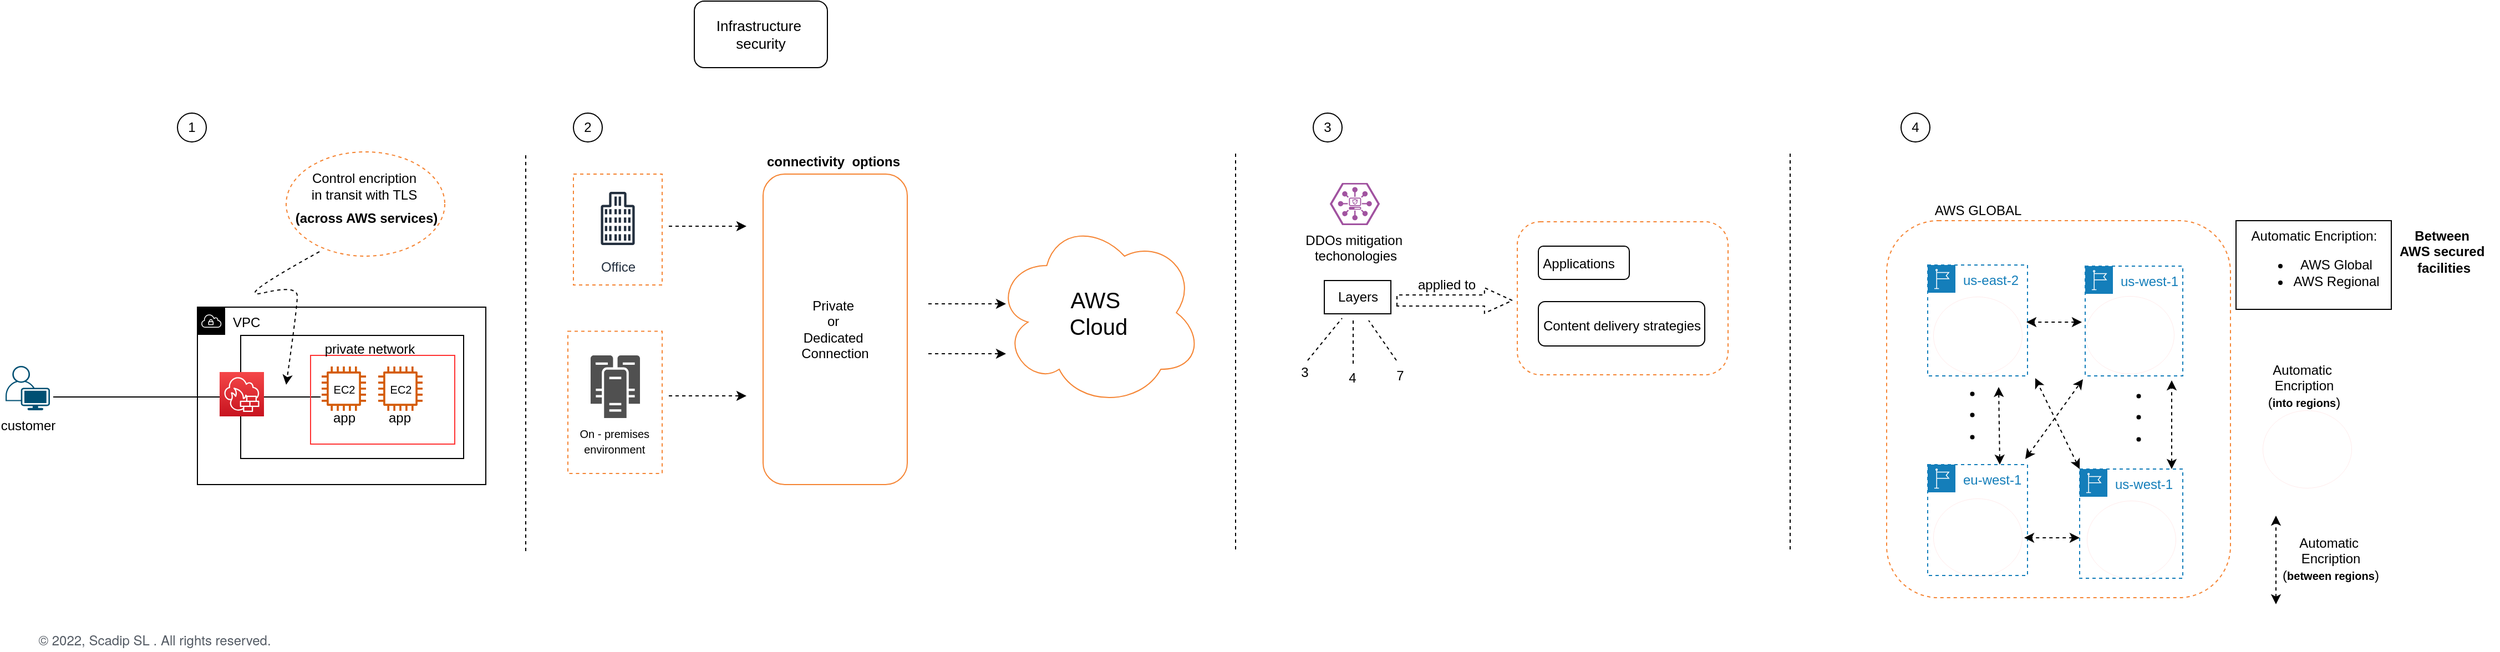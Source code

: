 <mxfile version="20.2.0" type="github">
  <diagram id="qvYg9TJNYh_p_2qdCzhL" name="Page-1">
    <mxGraphModel dx="10476" dy="2260" grid="1" gridSize="10" guides="1" tooltips="1" connect="1" arrows="1" fold="1" page="1" pageScale="1" pageWidth="2336" pageHeight="1654" math="0" shadow="0">
      <root>
        <mxCell id="0" />
        <mxCell id="1" parent="0" />
        <mxCell id="hk6j71dAJvdS6BKl5xrb-116" value="" style="ellipse;whiteSpace=wrap;html=1;dashed=1;fontSize=12;fontColor=#000000;strokeColor=#FF3333;strokeWidth=0;fillColor=none;gradientColor=none;" parent="1" vertex="1">
          <mxGeometry x="-7414" y="-1300" width="80" height="70" as="geometry" />
        </mxCell>
        <mxCell id="hk6j71dAJvdS6BKl5xrb-83" value="" style="rounded=1;whiteSpace=wrap;html=1;dashed=1;fontSize=12;fontColor=#000000;strokeColor=#F58534;fillColor=none;gradientColor=none;" parent="1" vertex="1">
          <mxGeometry x="-7593" y="-1368" width="310" height="340" as="geometry" />
        </mxCell>
        <mxCell id="hk6j71dAJvdS6BKl5xrb-41" value="" style="ellipse;whiteSpace=wrap;html=1;fontSize=12;fontColor=#000000;strokeColor=#F58534;fillColor=none;gradientColor=none;dashed=1;" parent="1" vertex="1">
          <mxGeometry x="-9036" y="-1430" width="143" height="94" as="geometry" />
        </mxCell>
        <mxCell id="hk6j71dAJvdS6BKl5xrb-33" value="" style="endArrow=none;html=1;rounded=0;fontSize=12;fontColor=#000000;entryX=0.171;entryY=-0.129;entryDx=0;entryDy=0;entryPerimeter=0;" parent="1" edge="1">
          <mxGeometry width="50" height="50" relative="1" as="geometry">
            <mxPoint x="-9246" y="-1209" as="sourcePoint" />
            <mxPoint x="-9005" y="-1209" as="targetPoint" />
          </mxGeometry>
        </mxCell>
        <mxCell id="hk6j71dAJvdS6BKl5xrb-3" value="Infrastructure&amp;nbsp;&lt;br style=&quot;font-size: 13px;&quot;&gt;security" style="rounded=1;whiteSpace=wrap;html=1;fontColor=#000000;strokeColor=#000000;fillColor=none;gradientColor=default;fontSize=13;" parent="1" vertex="1">
          <mxGeometry x="-8668" y="-1566" width="120" height="60" as="geometry" />
        </mxCell>
        <mxCell id="hk6j71dAJvdS6BKl5xrb-4" value="&lt;font color=&quot;#000000&quot;&gt;VPC&lt;/font&gt;" style="points=[[0,0],[0.25,0],[0.5,0],[0.75,0],[1,0],[1,0.25],[1,0.5],[1,0.75],[1,1],[0.75,1],[0.5,1],[0.25,1],[0,1],[0,0.75],[0,0.5],[0,0.25]];outlineConnect=0;gradientColor=none;html=1;whiteSpace=wrap;fontSize=12;fontStyle=0;container=1;pointerEvents=0;collapsible=0;recursiveResize=0;shape=mxgraph.aws4.group;grIcon=mxgraph.aws4.group_vpc;strokeColor=#000000;fillColor=none;verticalAlign=top;align=left;spacingLeft=30;fontColor=#AAB7B8;dashed=0;" parent="1" vertex="1">
          <mxGeometry x="-9116" y="-1290" width="260" height="160" as="geometry" />
        </mxCell>
        <mxCell id="hk6j71dAJvdS6BKl5xrb-15" value="" style="rounded=0;whiteSpace=wrap;html=1;fontSize=10;fontColor=#000000;strokeColor=#FF3333;fillColor=none;gradientColor=none;" parent="hk6j71dAJvdS6BKl5xrb-4" vertex="1">
          <mxGeometry x="102" y="43.5" width="130" height="80" as="geometry" />
        </mxCell>
        <mxCell id="hk6j71dAJvdS6BKl5xrb-6" value="" style="rounded=0;whiteSpace=wrap;html=1;fontSize=13;fontColor=#000000;strokeColor=#000000;fillColor=none;gradientColor=default;" parent="hk6j71dAJvdS6BKl5xrb-4" vertex="1">
          <mxGeometry x="39" y="25.5" width="201" height="111" as="geometry" />
        </mxCell>
        <mxCell id="hk6j71dAJvdS6BKl5xrb-5" value="" style="sketch=0;points=[[0,0,0],[0.25,0,0],[0.5,0,0],[0.75,0,0],[1,0,0],[0,1,0],[0.25,1,0],[0.5,1,0],[0.75,1,0],[1,1,0],[0,0.25,0],[0,0.5,0],[0,0.75,0],[1,0.25,0],[1,0.5,0],[1,0.75,0]];outlineConnect=0;fontColor=#232F3E;gradientColor=#F54749;gradientDirection=north;fillColor=#C7131F;strokeColor=#ffffff;dashed=0;verticalLabelPosition=bottom;verticalAlign=top;align=center;html=1;fontSize=12;fontStyle=0;aspect=fixed;shape=mxgraph.aws4.resourceIcon;resIcon=mxgraph.aws4.network_firewall;" parent="hk6j71dAJvdS6BKl5xrb-4" vertex="1">
          <mxGeometry x="20" y="58.5" width="40" height="40" as="geometry" />
        </mxCell>
        <mxCell id="hk6j71dAJvdS6BKl5xrb-14" value="" style="group" parent="hk6j71dAJvdS6BKl5xrb-4" vertex="1" connectable="0">
          <mxGeometry x="163" y="53.5" width="40" height="40" as="geometry" />
        </mxCell>
        <mxCell id="hk6j71dAJvdS6BKl5xrb-8" value="" style="sketch=0;outlineConnect=0;fontColor=#232F3E;gradientColor=none;fillColor=#D45B07;strokeColor=none;dashed=0;verticalLabelPosition=bottom;verticalAlign=top;align=center;html=1;fontSize=12;fontStyle=0;aspect=fixed;pointerEvents=1;shape=mxgraph.aws4.ec2_m1_mac_instance;" parent="hk6j71dAJvdS6BKl5xrb-14" vertex="1">
          <mxGeometry width="40" height="40" as="geometry" />
        </mxCell>
        <mxCell id="hk6j71dAJvdS6BKl5xrb-13" value="" style="rounded=0;whiteSpace=wrap;html=1;fontSize=12;fontColor=#000000;strokeColor=none;fillColor=#FFFFFF;gradientColor=none;" parent="hk6j71dAJvdS6BKl5xrb-14" vertex="1">
          <mxGeometry x="9" y="9" width="22" height="22" as="geometry" />
        </mxCell>
        <mxCell id="hk6j71dAJvdS6BKl5xrb-9" value="&lt;font style=&quot;font-size: 10px;&quot;&gt;EC2&lt;/font&gt;" style="text;html=1;align=center;verticalAlign=middle;resizable=0;points=[];autosize=1;strokeColor=none;fillColor=none;fontSize=12;fontColor=#000000;" parent="hk6j71dAJvdS6BKl5xrb-14" vertex="1">
          <mxGeometry y="5" width="40" height="30" as="geometry" />
        </mxCell>
        <mxCell id="hk6j71dAJvdS6BKl5xrb-18" value="" style="group" parent="hk6j71dAJvdS6BKl5xrb-4" vertex="1" connectable="0">
          <mxGeometry x="112" y="53.5" width="40" height="40" as="geometry" />
        </mxCell>
        <mxCell id="hk6j71dAJvdS6BKl5xrb-19" value="" style="sketch=0;outlineConnect=0;fontColor=#232F3E;gradientColor=none;fillColor=#D45B07;strokeColor=none;dashed=0;verticalLabelPosition=bottom;verticalAlign=top;align=center;html=1;fontSize=12;fontStyle=0;aspect=fixed;pointerEvents=1;shape=mxgraph.aws4.ec2_m1_mac_instance;" parent="hk6j71dAJvdS6BKl5xrb-18" vertex="1">
          <mxGeometry width="40" height="40" as="geometry" />
        </mxCell>
        <mxCell id="hk6j71dAJvdS6BKl5xrb-20" value="" style="rounded=0;whiteSpace=wrap;html=1;fontSize=12;fontColor=#000000;strokeColor=none;fillColor=#FFFFFF;gradientColor=none;" parent="hk6j71dAJvdS6BKl5xrb-18" vertex="1">
          <mxGeometry x="9" y="9" width="22" height="22" as="geometry" />
        </mxCell>
        <mxCell id="hk6j71dAJvdS6BKl5xrb-21" value="&lt;font style=&quot;font-size: 10px;&quot;&gt;EC2&lt;/font&gt;" style="text;html=1;align=center;verticalAlign=middle;resizable=0;points=[];autosize=1;strokeColor=none;fillColor=none;fontSize=12;fontColor=#000000;" parent="hk6j71dAJvdS6BKl5xrb-18" vertex="1">
          <mxGeometry y="5" width="40" height="30" as="geometry" />
        </mxCell>
        <mxCell id="hk6j71dAJvdS6BKl5xrb-22" value="app" style="text;html=1;align=center;verticalAlign=middle;resizable=0;points=[];autosize=1;strokeColor=none;fillColor=none;fontSize=12;fontColor=#000000;" parent="hk6j71dAJvdS6BKl5xrb-4" vertex="1">
          <mxGeometry x="162" y="84.5" width="40" height="30" as="geometry" />
        </mxCell>
        <mxCell id="hk6j71dAJvdS6BKl5xrb-23" value="app" style="text;html=1;align=center;verticalAlign=middle;resizable=0;points=[];autosize=1;strokeColor=none;fillColor=none;fontSize=12;fontColor=#000000;" parent="hk6j71dAJvdS6BKl5xrb-4" vertex="1">
          <mxGeometry x="112" y="84.5" width="40" height="30" as="geometry" />
        </mxCell>
        <mxCell id="hk6j71dAJvdS6BKl5xrb-16" value="&lt;font style=&quot;font-size: 12px;&quot;&gt;private network&lt;/font&gt;" style="text;html=1;align=center;verticalAlign=middle;resizable=0;points=[];autosize=1;strokeColor=none;fillColor=none;fontSize=10;fontColor=#000000;" parent="hk6j71dAJvdS6BKl5xrb-4" vertex="1">
          <mxGeometry x="105" y="22.5" width="100" height="30" as="geometry" />
        </mxCell>
        <mxCell id="hk6j71dAJvdS6BKl5xrb-24" value="customer" style="points=[[0.35,0,0],[0.98,0.51,0],[1,0.71,0],[0.67,1,0],[0,0.795,0],[0,0.65,0]];verticalLabelPosition=bottom;sketch=0;html=1;verticalAlign=top;aspect=fixed;align=center;pointerEvents=1;shape=mxgraph.cisco19.user;fillColor=#005073;strokeColor=none;fontSize=12;fontColor=#000000;" parent="1" vertex="1">
          <mxGeometry x="-9289" y="-1237" width="40" height="40" as="geometry" />
        </mxCell>
        <mxCell id="hk6j71dAJvdS6BKl5xrb-31" value="&lt;b&gt;(across AWS services)&lt;/b&gt;" style="text;html=1;align=center;verticalAlign=middle;resizable=0;points=[];autosize=1;strokeColor=none;fillColor=none;fontSize=12;fontColor=#000000;" parent="1" vertex="1">
          <mxGeometry x="-9039" y="-1385" width="150" height="30" as="geometry" />
        </mxCell>
        <mxCell id="hk6j71dAJvdS6BKl5xrb-32" value="Control encription &lt;br&gt;in transit with TLS" style="text;html=1;align=center;verticalAlign=middle;resizable=0;points=[];autosize=1;strokeColor=none;fillColor=none;fontSize=12;fontColor=#000000;" parent="1" vertex="1">
          <mxGeometry x="-9026" y="-1419" width="120" height="40" as="geometry" />
        </mxCell>
        <mxCell id="hk6j71dAJvdS6BKl5xrb-42" value="" style="curved=1;endArrow=classic;html=1;rounded=0;fontSize=12;fontColor=#000000;dashed=1;" parent="1" edge="1">
          <mxGeometry width="50" height="50" relative="1" as="geometry">
            <mxPoint x="-9006" y="-1340" as="sourcePoint" />
            <mxPoint x="-9036" y="-1220" as="targetPoint" />
            <Array as="points">
              <mxPoint x="-9086" y="-1296" />
              <mxPoint x="-9026" y="-1310" />
              <mxPoint x="-9026" y="-1290" />
            </Array>
          </mxGeometry>
        </mxCell>
        <mxCell id="hk6j71dAJvdS6BKl5xrb-43" value="Office" style="sketch=0;outlineConnect=0;fontColor=#232F3E;gradientColor=none;strokeColor=#232F3E;fillColor=none;dashed=0;verticalLabelPosition=bottom;verticalAlign=top;align=center;html=1;fontSize=12;fontStyle=0;aspect=fixed;shape=mxgraph.aws4.resourceIcon;resIcon=mxgraph.aws4.office_building;" parent="1" vertex="1">
          <mxGeometry x="-8767" y="-1400" width="60" height="60" as="geometry" />
        </mxCell>
        <mxCell id="hk6j71dAJvdS6BKl5xrb-44" value="&lt;font style=&quot;font-size: 10px;&quot;&gt;On - premises&amp;nbsp;&lt;br&gt;environment&amp;nbsp;&lt;/font&gt;" style="sketch=0;pointerEvents=1;shadow=0;dashed=0;html=1;strokeColor=none;fillColor=#505050;labelPosition=center;verticalLabelPosition=bottom;verticalAlign=top;outlineConnect=0;align=center;shape=mxgraph.office.servers.cluster_server;fontSize=12;fontColor=#000000;" parent="1" vertex="1">
          <mxGeometry x="-8761.5" y="-1246.5" width="44.5" height="56.5" as="geometry" />
        </mxCell>
        <mxCell id="hk6j71dAJvdS6BKl5xrb-45" value="" style="rounded=0;whiteSpace=wrap;html=1;dashed=1;fontSize=10;fontColor=#000000;strokeColor=#F58534;fillColor=none;gradientColor=none;" parent="1" vertex="1">
          <mxGeometry x="-8777" y="-1410" width="80" height="100" as="geometry" />
        </mxCell>
        <mxCell id="hk6j71dAJvdS6BKl5xrb-46" value="" style="rounded=0;whiteSpace=wrap;html=1;dashed=1;fontSize=10;fontColor=#000000;strokeColor=#F58534;fillColor=none;gradientColor=none;" parent="1" vertex="1">
          <mxGeometry x="-8782" y="-1268.25" width="85" height="128.25" as="geometry" />
        </mxCell>
        <mxCell id="hk6j71dAJvdS6BKl5xrb-47" value="" style="endArrow=classic;html=1;rounded=0;dashed=1;fontSize=10;fontColor=#000000;" parent="1" edge="1">
          <mxGeometry width="50" height="50" relative="1" as="geometry">
            <mxPoint x="-8691" y="-1363" as="sourcePoint" />
            <mxPoint x="-8621" y="-1363" as="targetPoint" />
          </mxGeometry>
        </mxCell>
        <mxCell id="hk6j71dAJvdS6BKl5xrb-48" value="" style="endArrow=classic;html=1;rounded=0;dashed=1;fontSize=10;fontColor=#000000;" parent="1" edge="1">
          <mxGeometry width="50" height="50" relative="1" as="geometry">
            <mxPoint x="-8691" y="-1210" as="sourcePoint" />
            <mxPoint x="-8621" y="-1210" as="targetPoint" />
          </mxGeometry>
        </mxCell>
        <mxCell id="hk6j71dAJvdS6BKl5xrb-49" value="&lt;font style=&quot;font-size: 12px;&quot;&gt;Private&amp;nbsp;&lt;br&gt;or&amp;nbsp;&lt;br&gt;Dedicated&amp;nbsp;&lt;br&gt;Connection&lt;/font&gt;" style="rounded=1;whiteSpace=wrap;html=1;fontSize=10;fontColor=#000000;strokeColor=#F58534;fillColor=none;gradientColor=none;align=center;" parent="1" vertex="1">
          <mxGeometry x="-8606" y="-1410" width="130" height="280" as="geometry" />
        </mxCell>
        <mxCell id="hk6j71dAJvdS6BKl5xrb-50" value="" style="endArrow=classic;html=1;rounded=0;dashed=1;fontSize=10;fontColor=#000000;" parent="1" edge="1">
          <mxGeometry width="50" height="50" relative="1" as="geometry">
            <mxPoint x="-8457" y="-1293" as="sourcePoint" />
            <mxPoint x="-8387" y="-1293" as="targetPoint" />
          </mxGeometry>
        </mxCell>
        <mxCell id="hk6j71dAJvdS6BKl5xrb-51" value="" style="endArrow=classic;html=1;rounded=0;dashed=1;fontSize=10;fontColor=#000000;" parent="1" edge="1">
          <mxGeometry width="50" height="50" relative="1" as="geometry">
            <mxPoint x="-8457" y="-1248" as="sourcePoint" />
            <mxPoint x="-8387" y="-1248" as="targetPoint" />
          </mxGeometry>
        </mxCell>
        <mxCell id="hk6j71dAJvdS6BKl5xrb-52" value="&lt;font style=&quot;font-size: 20px;&quot;&gt;AWS&amp;nbsp;&lt;br&gt;Cloud&lt;/font&gt;" style="ellipse;shape=cloud;whiteSpace=wrap;html=1;fontSize=12;fontColor=#000000;strokeColor=#F58534;fillColor=none;gradientColor=none;" parent="1" vertex="1">
          <mxGeometry x="-8397" y="-1370" width="187" height="170" as="geometry" />
        </mxCell>
        <mxCell id="hk6j71dAJvdS6BKl5xrb-56" value="DDOs mitigation&amp;nbsp;&lt;br&gt;techonologies" style="verticalLabelPosition=bottom;sketch=0;html=1;fillColor=#A153A0;strokeColor=#ffffff;verticalAlign=top;align=center;points=[[0,0.5,0],[0.125,0.25,0],[0.25,0,0],[0.5,0,0],[0.75,0,0],[0.875,0.25,0],[1,0.5,0],[0.875,0.75,0],[0.75,1,0],[0.5,1,0],[0.125,0.75,0]];pointerEvents=1;shape=mxgraph.cisco_safe.compositeIcon;bgIcon=mxgraph.cisco_safe.design.blank_device;resIcon=mxgraph.cisco_safe.design.ddos_protection_2;fontSize=12;fontColor=#000000;" parent="1" vertex="1">
          <mxGeometry x="-8095" y="-1402" width="45" height="38" as="geometry" />
        </mxCell>
        <mxCell id="hk6j71dAJvdS6BKl5xrb-65" value="Layers" style="text;html=1;align=center;verticalAlign=middle;resizable=0;points=[];autosize=1;strokeColor=default;fillColor=none;fontSize=12;fontColor=#000000;" parent="1" vertex="1">
          <mxGeometry x="-8100" y="-1314" width="60" height="30" as="geometry" />
        </mxCell>
        <mxCell id="hk6j71dAJvdS6BKl5xrb-66" value="" style="endArrow=none;html=1;rounded=0;dashed=1;fontSize=12;fontColor=#000000;" parent="1" edge="1">
          <mxGeometry width="50" height="50" relative="1" as="geometry">
            <mxPoint x="-8115" y="-1242" as="sourcePoint" />
            <mxPoint x="-8084" y="-1280" as="targetPoint" />
          </mxGeometry>
        </mxCell>
        <mxCell id="hk6j71dAJvdS6BKl5xrb-70" value="" style="endArrow=none;html=1;rounded=0;dashed=1;fontSize=12;fontColor=#000000;" parent="1" edge="1">
          <mxGeometry width="50" height="50" relative="1" as="geometry">
            <mxPoint x="-8074" y="-1239" as="sourcePoint" />
            <mxPoint x="-8074" y="-1279" as="targetPoint" />
          </mxGeometry>
        </mxCell>
        <mxCell id="hk6j71dAJvdS6BKl5xrb-71" value="" style="endArrow=none;html=1;rounded=0;dashed=1;fontSize=12;fontColor=#000000;" parent="1" edge="1">
          <mxGeometry width="50" height="50" relative="1" as="geometry">
            <mxPoint x="-8035" y="-1242" as="sourcePoint" />
            <mxPoint x="-8060" y="-1278" as="targetPoint" />
          </mxGeometry>
        </mxCell>
        <mxCell id="hk6j71dAJvdS6BKl5xrb-72" value="3" style="text;html=1;align=center;verticalAlign=middle;resizable=0;points=[];autosize=1;strokeColor=none;fillColor=none;fontSize=12;fontColor=#000000;" parent="1" vertex="1">
          <mxGeometry x="-8133" y="-1246" width="30" height="30" as="geometry" />
        </mxCell>
        <mxCell id="hk6j71dAJvdS6BKl5xrb-73" value="4" style="text;html=1;align=center;verticalAlign=middle;resizable=0;points=[];autosize=1;strokeColor=none;fillColor=none;fontSize=12;fontColor=#000000;" parent="1" vertex="1">
          <mxGeometry x="-8090" y="-1241" width="30" height="30" as="geometry" />
        </mxCell>
        <mxCell id="hk6j71dAJvdS6BKl5xrb-74" value="7" style="text;html=1;align=center;verticalAlign=middle;resizable=0;points=[];autosize=1;strokeColor=none;fillColor=none;fontSize=12;fontColor=#000000;" parent="1" vertex="1">
          <mxGeometry x="-8047" y="-1243" width="30" height="30" as="geometry" />
        </mxCell>
        <mxCell id="hk6j71dAJvdS6BKl5xrb-75" value="" style="shape=flexArrow;endArrow=classic;html=1;rounded=0;dashed=1;fontSize=12;fontColor=#000000;endWidth=12;endSize=8.03;" parent="1" edge="1">
          <mxGeometry width="50" height="50" relative="1" as="geometry">
            <mxPoint x="-8035" y="-1296" as="sourcePoint" />
            <mxPoint x="-7930" y="-1296" as="targetPoint" />
          </mxGeometry>
        </mxCell>
        <mxCell id="hk6j71dAJvdS6BKl5xrb-76" value="applied to" style="text;html=1;align=center;verticalAlign=middle;resizable=0;points=[];autosize=1;strokeColor=none;fillColor=none;fontSize=12;fontColor=#000000;" parent="1" vertex="1">
          <mxGeometry x="-8030" y="-1325" width="80" height="30" as="geometry" />
        </mxCell>
        <mxCell id="hk6j71dAJvdS6BKl5xrb-77" value="Applications" style="text;html=1;align=center;verticalAlign=middle;resizable=0;points=[];autosize=1;strokeColor=none;fillColor=none;fontSize=12;fontColor=#000000;" parent="1" vertex="1">
          <mxGeometry x="-7916" y="-1344" width="90" height="30" as="geometry" />
        </mxCell>
        <mxCell id="hk6j71dAJvdS6BKl5xrb-78" value="Content delivery strategies" style="text;html=1;align=center;verticalAlign=middle;resizable=0;points=[];autosize=1;strokeColor=none;fillColor=none;fontSize=12;fontColor=#000000;" parent="1" vertex="1">
          <mxGeometry x="-7917" y="-1288" width="170" height="30" as="geometry" />
        </mxCell>
        <mxCell id="hk6j71dAJvdS6BKl5xrb-79" value="" style="rounded=1;whiteSpace=wrap;html=1;fontSize=12;fontColor=#000000;strokeColor=default;fillColor=none;gradientColor=none;" parent="1" vertex="1">
          <mxGeometry x="-7907" y="-1295" width="150" height="40" as="geometry" />
        </mxCell>
        <mxCell id="hk6j71dAJvdS6BKl5xrb-80" value="" style="rounded=1;whiteSpace=wrap;html=1;fontSize=12;fontColor=#000000;strokeColor=default;fillColor=none;gradientColor=none;" parent="1" vertex="1">
          <mxGeometry x="-7907" y="-1345" width="82" height="30" as="geometry" />
        </mxCell>
        <mxCell id="hk6j71dAJvdS6BKl5xrb-81" value="" style="rounded=1;whiteSpace=wrap;html=1;fontSize=12;fontColor=#000000;strokeColor=#F58534;fillColor=none;gradientColor=none;dashed=1;" parent="1" vertex="1">
          <mxGeometry x="-7926" y="-1367" width="190" height="138" as="geometry" />
        </mxCell>
        <mxCell id="hk6j71dAJvdS6BKl5xrb-84" value="&lt;b&gt;connectivity&amp;nbsp; options&lt;/b&gt;" style="text;html=1;align=center;verticalAlign=middle;resizable=0;points=[];autosize=1;strokeColor=none;fillColor=none;fontSize=12;fontColor=#000000;" parent="1" vertex="1">
          <mxGeometry x="-8613" y="-1436" width="140" height="30" as="geometry" />
        </mxCell>
        <mxCell id="hk6j71dAJvdS6BKl5xrb-85" value="AWS GLOBAL" style="text;html=1;align=center;verticalAlign=middle;resizable=0;points=[];autosize=1;strokeColor=none;fillColor=none;fontSize=12;fontColor=#000000;" parent="1" vertex="1">
          <mxGeometry x="-7561" y="-1392" width="100" height="30" as="geometry" />
        </mxCell>
        <mxCell id="hk6j71dAJvdS6BKl5xrb-86" value="us-east-2" style="points=[[0,0],[0.25,0],[0.5,0],[0.75,0],[1,0],[1,0.25],[1,0.5],[1,0.75],[1,1],[0.75,1],[0.5,1],[0.25,1],[0,1],[0,0.75],[0,0.5],[0,0.25]];outlineConnect=0;gradientColor=none;html=1;whiteSpace=wrap;fontSize=12;fontStyle=0;container=1;pointerEvents=0;collapsible=0;recursiveResize=0;shape=mxgraph.aws4.group;grIcon=mxgraph.aws4.group_region;strokeColor=#147EBA;fillColor=none;verticalAlign=top;align=left;spacingLeft=30;fontColor=#147EBA;dashed=1;" parent="1" vertex="1">
          <mxGeometry x="-7556" y="-1328" width="90" height="100" as="geometry" />
        </mxCell>
        <mxCell id="hk6j71dAJvdS6BKl5xrb-117" value="" style="ellipse;whiteSpace=wrap;html=1;dashed=1;fontSize=12;fontColor=#000000;strokeColor=#FF3333;strokeWidth=0;fillColor=none;gradientColor=none;" parent="hk6j71dAJvdS6BKl5xrb-86" vertex="1">
          <mxGeometry x="5" y="28.5" width="80" height="70" as="geometry" />
        </mxCell>
        <mxCell id="hk6j71dAJvdS6BKl5xrb-87" value="us-west-1" style="points=[[0,0],[0.25,0],[0.5,0],[0.75,0],[1,0],[1,0.25],[1,0.5],[1,0.75],[1,1],[0.75,1],[0.5,1],[0.25,1],[0,1],[0,0.75],[0,0.5],[0,0.25]];outlineConnect=0;gradientColor=none;html=1;whiteSpace=wrap;fontSize=12;fontStyle=0;container=1;pointerEvents=0;collapsible=0;recursiveResize=0;shape=mxgraph.aws4.group;grIcon=mxgraph.aws4.group_region;strokeColor=#147EBA;fillColor=none;verticalAlign=top;align=left;spacingLeft=30;fontColor=#147EBA;dashed=1;" parent="1" vertex="1">
          <mxGeometry x="-7414" y="-1327" width="88" height="99" as="geometry" />
        </mxCell>
        <mxCell id="hk6j71dAJvdS6BKl5xrb-88" value="eu-west-1" style="points=[[0,0],[0.25,0],[0.5,0],[0.75,0],[1,0],[1,0.25],[1,0.5],[1,0.75],[1,1],[0.75,1],[0.5,1],[0.25,1],[0,1],[0,0.75],[0,0.5],[0,0.25]];outlineConnect=0;gradientColor=none;html=1;whiteSpace=wrap;fontSize=12;fontStyle=0;container=1;pointerEvents=0;collapsible=0;recursiveResize=0;shape=mxgraph.aws4.group;grIcon=mxgraph.aws4.group_region;strokeColor=#147EBA;fillColor=none;verticalAlign=top;align=left;spacingLeft=30;fontColor=#147EBA;dashed=1;" parent="1" vertex="1">
          <mxGeometry x="-7556" y="-1148" width="90" height="100" as="geometry" />
        </mxCell>
        <mxCell id="hk6j71dAJvdS6BKl5xrb-89" value="us-west-1" style="points=[[0,0],[0.25,0],[0.5,0],[0.75,0],[1,0],[1,0.25],[1,0.5],[1,0.75],[1,1],[0.75,1],[0.5,1],[0.25,1],[0,1],[0,0.75],[0,0.5],[0,0.25]];outlineConnect=0;gradientColor=none;html=1;whiteSpace=wrap;fontSize=12;fontStyle=0;container=1;pointerEvents=0;collapsible=0;recursiveResize=0;shape=mxgraph.aws4.group;grIcon=mxgraph.aws4.group_region;strokeColor=#147EBA;fillColor=none;verticalAlign=top;align=left;spacingLeft=30;fontColor=#147EBA;dashed=1;" parent="1" vertex="1">
          <mxGeometry x="-7419" y="-1144" width="93" height="98.5" as="geometry" />
        </mxCell>
        <mxCell id="hk6j71dAJvdS6BKl5xrb-105" value="" style="shape=image;html=1;verticalAlign=top;verticalLabelPosition=bottom;labelBackgroundColor=#ffffff;imageAspect=0;aspect=fixed;image=https://cdn4.iconfinder.com/data/icons/essential-app-1/16/share-link-connection-network-128.png;dashed=1;fontSize=12;fontColor=#000000;strokeColor=#000000;strokeWidth=0;fillColor=none;gradientColor=none;" parent="hk6j71dAJvdS6BKl5xrb-89" vertex="1">
          <mxGeometry x="22" y="37" width="19" height="19" as="geometry" />
        </mxCell>
        <mxCell id="hk6j71dAJvdS6BKl5xrb-106" value="" style="shape=image;html=1;verticalAlign=top;verticalLabelPosition=bottom;labelBackgroundColor=#ffffff;imageAspect=0;aspect=fixed;image=https://cdn4.iconfinder.com/data/icons/essential-app-1/16/share-link-connection-network-128.png;dashed=1;fontSize=12;fontColor=#000000;strokeColor=#000000;strokeWidth=0;fillColor=none;gradientColor=none;" parent="hk6j71dAJvdS6BKl5xrb-89" vertex="1">
          <mxGeometry x="57" y="54" width="19" height="19" as="geometry" />
        </mxCell>
        <mxCell id="hk6j71dAJvdS6BKl5xrb-107" value="" style="shape=image;html=1;verticalAlign=top;verticalLabelPosition=bottom;labelBackgroundColor=#ffffff;imageAspect=0;aspect=fixed;image=https://cdn4.iconfinder.com/data/icons/essential-app-1/16/share-link-connection-network-128.png;dashed=1;fontSize=12;fontColor=#000000;strokeColor=#000000;strokeWidth=0;fillColor=none;gradientColor=none;" parent="hk6j71dAJvdS6BKl5xrb-89" vertex="1">
          <mxGeometry x="24" y="69" width="19" height="19" as="geometry" />
        </mxCell>
        <mxCell id="hk6j71dAJvdS6BKl5xrb-115" value="" style="ellipse;whiteSpace=wrap;html=1;dashed=1;fontSize=12;fontColor=#000000;strokeColor=#FF3333;strokeWidth=0;fillColor=none;gradientColor=none;" parent="hk6j71dAJvdS6BKl5xrb-89" vertex="1">
          <mxGeometry x="6.5" y="28.5" width="80" height="70" as="geometry" />
        </mxCell>
        <mxCell id="hk6j71dAJvdS6BKl5xrb-90" value="" style="shape=waypoint;sketch=0;fillStyle=solid;size=6;pointerEvents=1;points=[];fillColor=none;resizable=0;rotatable=0;perimeter=centerPerimeter;snapToPoint=1;dashed=1;fontSize=12;fontColor=#000000;strokeColor=#000000;strokeWidth=0;" parent="1" vertex="1">
          <mxGeometry x="-7536" y="-1232" width="40" height="40" as="geometry" />
        </mxCell>
        <mxCell id="hk6j71dAJvdS6BKl5xrb-91" value="" style="shape=waypoint;sketch=0;fillStyle=solid;size=6;pointerEvents=1;points=[];fillColor=none;resizable=0;rotatable=0;perimeter=centerPerimeter;snapToPoint=1;dashed=1;fontSize=12;fontColor=#000000;strokeColor=#000000;strokeWidth=0;" parent="1" vertex="1">
          <mxGeometry x="-7536" y="-1193" width="40" height="40" as="geometry" />
        </mxCell>
        <mxCell id="hk6j71dAJvdS6BKl5xrb-92" value="" style="shape=waypoint;sketch=0;fillStyle=solid;size=6;pointerEvents=1;points=[];fillColor=none;resizable=0;rotatable=0;perimeter=centerPerimeter;snapToPoint=1;dashed=1;fontSize=12;fontColor=#000000;strokeColor=#000000;strokeWidth=0;" parent="1" vertex="1">
          <mxGeometry x="-7536" y="-1213" width="40" height="40" as="geometry" />
        </mxCell>
        <mxCell id="hk6j71dAJvdS6BKl5xrb-93" value="" style="shape=waypoint;sketch=0;fillStyle=solid;size=6;pointerEvents=1;points=[];fillColor=none;resizable=0;rotatable=0;perimeter=centerPerimeter;snapToPoint=1;dashed=1;fontSize=12;fontColor=#000000;strokeColor=#000000;strokeWidth=0;" parent="1" vertex="1">
          <mxGeometry x="-7386" y="-1230" width="40" height="40" as="geometry" />
        </mxCell>
        <mxCell id="hk6j71dAJvdS6BKl5xrb-94" value="" style="shape=waypoint;sketch=0;fillStyle=solid;size=6;pointerEvents=1;points=[];fillColor=none;resizable=0;rotatable=0;perimeter=centerPerimeter;snapToPoint=1;dashed=1;fontSize=12;fontColor=#000000;strokeColor=#000000;strokeWidth=0;" parent="1" vertex="1">
          <mxGeometry x="-7386" y="-1191" width="40" height="40" as="geometry" />
        </mxCell>
        <mxCell id="hk6j71dAJvdS6BKl5xrb-95" value="" style="shape=waypoint;sketch=0;fillStyle=solid;size=6;pointerEvents=1;points=[];fillColor=none;resizable=0;rotatable=0;perimeter=centerPerimeter;snapToPoint=1;dashed=1;fontSize=12;fontColor=#000000;strokeColor=#000000;strokeWidth=0;" parent="1" vertex="1">
          <mxGeometry x="-7386" y="-1211" width="40" height="40" as="geometry" />
        </mxCell>
        <mxCell id="hk6j71dAJvdS6BKl5xrb-96" value="" style="shape=image;html=1;verticalAlign=top;verticalLabelPosition=bottom;labelBackgroundColor=#ffffff;imageAspect=0;aspect=fixed;image=https://cdn4.iconfinder.com/data/icons/essential-app-1/16/share-link-connection-network-128.png;dashed=1;fontSize=12;fontColor=#000000;strokeColor=#000000;strokeWidth=0;fillColor=none;gradientColor=none;" parent="1" vertex="1">
          <mxGeometry x="-7536" y="-1293.5" width="19" height="19" as="geometry" />
        </mxCell>
        <mxCell id="hk6j71dAJvdS6BKl5xrb-97" value="" style="shape=image;html=1;verticalAlign=top;verticalLabelPosition=bottom;labelBackgroundColor=#ffffff;imageAspect=0;aspect=fixed;image=https://cdn4.iconfinder.com/data/icons/essential-app-1/16/share-link-connection-network-128.png;dashed=1;fontSize=12;fontColor=#000000;strokeColor=#000000;strokeWidth=0;fillColor=none;gradientColor=none;" parent="1" vertex="1">
          <mxGeometry x="-7501" y="-1276.5" width="19" height="19" as="geometry" />
        </mxCell>
        <mxCell id="hk6j71dAJvdS6BKl5xrb-98" value="" style="shape=image;html=1;verticalAlign=top;verticalLabelPosition=bottom;labelBackgroundColor=#ffffff;imageAspect=0;aspect=fixed;image=https://cdn4.iconfinder.com/data/icons/essential-app-1/16/share-link-connection-network-128.png;dashed=1;fontSize=12;fontColor=#000000;strokeColor=#000000;strokeWidth=0;fillColor=none;gradientColor=none;" parent="1" vertex="1">
          <mxGeometry x="-7534" y="-1261.5" width="19" height="19" as="geometry" />
        </mxCell>
        <mxCell id="hk6j71dAJvdS6BKl5xrb-99" value="" style="shape=image;html=1;verticalAlign=top;verticalLabelPosition=bottom;labelBackgroundColor=#ffffff;imageAspect=0;aspect=fixed;image=https://cdn4.iconfinder.com/data/icons/essential-app-1/16/share-link-connection-network-128.png;dashed=1;fontSize=12;fontColor=#000000;strokeColor=#000000;strokeWidth=0;fillColor=none;gradientColor=none;" parent="1" vertex="1">
          <mxGeometry x="-7400" y="-1293.5" width="19" height="19" as="geometry" />
        </mxCell>
        <mxCell id="hk6j71dAJvdS6BKl5xrb-100" value="" style="shape=image;html=1;verticalAlign=top;verticalLabelPosition=bottom;labelBackgroundColor=#ffffff;imageAspect=0;aspect=fixed;image=https://cdn4.iconfinder.com/data/icons/essential-app-1/16/share-link-connection-network-128.png;dashed=1;fontSize=12;fontColor=#000000;strokeColor=#000000;strokeWidth=0;fillColor=none;gradientColor=none;" parent="1" vertex="1">
          <mxGeometry x="-7365" y="-1276.5" width="19" height="19" as="geometry" />
        </mxCell>
        <mxCell id="hk6j71dAJvdS6BKl5xrb-101" value="" style="shape=image;html=1;verticalAlign=top;verticalLabelPosition=bottom;labelBackgroundColor=#ffffff;imageAspect=0;aspect=fixed;image=https://cdn4.iconfinder.com/data/icons/essential-app-1/16/share-link-connection-network-128.png;dashed=1;fontSize=12;fontColor=#000000;strokeColor=#000000;strokeWidth=0;fillColor=none;gradientColor=none;" parent="1" vertex="1">
          <mxGeometry x="-7398" y="-1261.5" width="19" height="19" as="geometry" />
        </mxCell>
        <mxCell id="hk6j71dAJvdS6BKl5xrb-102" value="" style="shape=image;html=1;verticalAlign=top;verticalLabelPosition=bottom;labelBackgroundColor=#ffffff;imageAspect=0;aspect=fixed;image=https://cdn4.iconfinder.com/data/icons/essential-app-1/16/share-link-connection-network-128.png;dashed=1;fontSize=12;fontColor=#000000;strokeColor=#000000;strokeWidth=0;fillColor=none;gradientColor=none;" parent="1" vertex="1">
          <mxGeometry x="-7534" y="-1108" width="19" height="19" as="geometry" />
        </mxCell>
        <mxCell id="hk6j71dAJvdS6BKl5xrb-103" value="" style="shape=image;html=1;verticalAlign=top;verticalLabelPosition=bottom;labelBackgroundColor=#ffffff;imageAspect=0;aspect=fixed;image=https://cdn4.iconfinder.com/data/icons/essential-app-1/16/share-link-connection-network-128.png;dashed=1;fontSize=12;fontColor=#000000;strokeColor=#000000;strokeWidth=0;fillColor=none;gradientColor=none;" parent="1" vertex="1">
          <mxGeometry x="-7499" y="-1091" width="19" height="19" as="geometry" />
        </mxCell>
        <mxCell id="hk6j71dAJvdS6BKl5xrb-104" value="" style="shape=image;html=1;verticalAlign=top;verticalLabelPosition=bottom;labelBackgroundColor=#ffffff;imageAspect=0;aspect=fixed;image=https://cdn4.iconfinder.com/data/icons/essential-app-1/16/share-link-connection-network-128.png;dashed=1;fontSize=12;fontColor=#000000;strokeColor=#000000;strokeWidth=0;fillColor=none;gradientColor=none;" parent="1" vertex="1">
          <mxGeometry x="-7532" y="-1076" width="19" height="19" as="geometry" />
        </mxCell>
        <mxCell id="hk6j71dAJvdS6BKl5xrb-108" value="" style="endArrow=classic;startArrow=classic;html=1;rounded=0;dashed=1;fontSize=12;fontColor=#000000;" parent="1" edge="1">
          <mxGeometry width="50" height="50" relative="1" as="geometry">
            <mxPoint x="-7468" y="-1153" as="sourcePoint" />
            <mxPoint x="-7416" y="-1225" as="targetPoint" />
          </mxGeometry>
        </mxCell>
        <mxCell id="hk6j71dAJvdS6BKl5xrb-109" value="" style="endArrow=classic;startArrow=classic;html=1;rounded=0;dashed=1;fontSize=12;fontColor=#000000;" parent="1" edge="1">
          <mxGeometry width="50" height="50" relative="1" as="geometry">
            <mxPoint x="-7419" y="-1144" as="sourcePoint" />
            <mxPoint x="-7459" y="-1226" as="targetPoint" />
          </mxGeometry>
        </mxCell>
        <mxCell id="hk6j71dAJvdS6BKl5xrb-110" value="" style="endArrow=classic;startArrow=classic;html=1;rounded=0;dashed=1;fontSize=12;fontColor=#000000;" parent="1" edge="1">
          <mxGeometry width="50" height="50" relative="1" as="geometry">
            <mxPoint x="-7491" y="-1148" as="sourcePoint" />
            <mxPoint x="-7492" y="-1218" as="targetPoint" />
          </mxGeometry>
        </mxCell>
        <mxCell id="hk6j71dAJvdS6BKl5xrb-111" value="" style="endArrow=classic;startArrow=classic;html=1;rounded=0;dashed=1;fontSize=12;fontColor=#000000;" parent="1" edge="1">
          <mxGeometry width="50" height="50" relative="1" as="geometry">
            <mxPoint x="-7336" y="-1144" as="sourcePoint" />
            <mxPoint x="-7336" y="-1224" as="targetPoint" />
          </mxGeometry>
        </mxCell>
        <mxCell id="hk6j71dAJvdS6BKl5xrb-112" value="" style="endArrow=classic;startArrow=classic;html=1;rounded=0;dashed=1;fontSize=12;fontColor=#000000;" parent="1" edge="1">
          <mxGeometry width="50" height="50" relative="1" as="geometry">
            <mxPoint x="-7417" y="-1276.5" as="sourcePoint" />
            <mxPoint x="-7467" y="-1276.5" as="targetPoint" />
          </mxGeometry>
        </mxCell>
        <mxCell id="hk6j71dAJvdS6BKl5xrb-113" value="" style="endArrow=classic;startArrow=classic;html=1;rounded=0;dashed=1;fontSize=12;fontColor=#000000;" parent="1" edge="1">
          <mxGeometry width="50" height="50" relative="1" as="geometry">
            <mxPoint x="-7419" y="-1082" as="sourcePoint" />
            <mxPoint x="-7469" y="-1082" as="targetPoint" />
          </mxGeometry>
        </mxCell>
        <mxCell id="hk6j71dAJvdS6BKl5xrb-114" value="" style="ellipse;whiteSpace=wrap;html=1;dashed=1;fontSize=12;fontColor=#000000;strokeColor=#FF3333;strokeWidth=0;fillColor=none;gradientColor=none;" parent="1" vertex="1">
          <mxGeometry x="-7551" y="-1117.5" width="80" height="70" as="geometry" />
        </mxCell>
        <mxCell id="hk6j71dAJvdS6BKl5xrb-118" value="" style="ellipse;whiteSpace=wrap;html=1;dashed=1;fontSize=12;fontColor=#000000;strokeColor=#FF3333;strokeWidth=0;fillColor=none;gradientColor=none;" parent="1" vertex="1">
          <mxGeometry x="-7254" y="-1197" width="80" height="70" as="geometry" />
        </mxCell>
        <mxCell id="hk6j71dAJvdS6BKl5xrb-119" value="" style="shape=image;html=1;verticalAlign=top;verticalLabelPosition=bottom;labelBackgroundColor=#ffffff;imageAspect=0;aspect=fixed;image=https://cdn4.iconfinder.com/data/icons/essential-app-1/16/share-link-connection-network-128.png;dashed=1;fontSize=12;fontColor=#000000;strokeColor=#000000;strokeWidth=0;fillColor=none;gradientColor=none;" parent="1" vertex="1">
          <mxGeometry x="-7240" y="-1190.5" width="19" height="19" as="geometry" />
        </mxCell>
        <mxCell id="hk6j71dAJvdS6BKl5xrb-120" value="" style="shape=image;html=1;verticalAlign=top;verticalLabelPosition=bottom;labelBackgroundColor=#ffffff;imageAspect=0;aspect=fixed;image=https://cdn4.iconfinder.com/data/icons/essential-app-1/16/share-link-connection-network-128.png;dashed=1;fontSize=12;fontColor=#000000;strokeColor=#000000;strokeWidth=0;fillColor=none;gradientColor=none;" parent="1" vertex="1">
          <mxGeometry x="-7205" y="-1173.5" width="19" height="19" as="geometry" />
        </mxCell>
        <mxCell id="hk6j71dAJvdS6BKl5xrb-121" value="" style="shape=image;html=1;verticalAlign=top;verticalLabelPosition=bottom;labelBackgroundColor=#ffffff;imageAspect=0;aspect=fixed;image=https://cdn4.iconfinder.com/data/icons/essential-app-1/16/share-link-connection-network-128.png;dashed=1;fontSize=12;fontColor=#000000;strokeColor=#000000;strokeWidth=0;fillColor=none;gradientColor=none;" parent="1" vertex="1">
          <mxGeometry x="-7238" y="-1158.5" width="19" height="19" as="geometry" />
        </mxCell>
        <mxCell id="hk6j71dAJvdS6BKl5xrb-122" value="Automatic&amp;nbsp;&lt;br&gt;Encription&lt;br&gt;(&lt;b&gt;&lt;font style=&quot;font-size: 10px;&quot;&gt;into regions&lt;/font&gt;&lt;/b&gt;)" style="text;html=1;align=center;verticalAlign=middle;resizable=0;points=[];autosize=1;strokeColor=none;fillColor=none;fontSize=12;fontColor=#000000;" parent="1" vertex="1">
          <mxGeometry x="-7262" y="-1249" width="90" height="60" as="geometry" />
        </mxCell>
        <mxCell id="hk6j71dAJvdS6BKl5xrb-123" value="" style="endArrow=classic;startArrow=classic;html=1;rounded=0;dashed=1;fontSize=12;fontColor=#000000;" parent="1" edge="1">
          <mxGeometry width="50" height="50" relative="1" as="geometry">
            <mxPoint x="-7242" y="-1022" as="sourcePoint" />
            <mxPoint x="-7242" y="-1102" as="targetPoint" />
          </mxGeometry>
        </mxCell>
        <mxCell id="hk6j71dAJvdS6BKl5xrb-124" value="Automatic&amp;nbsp;&lt;br&gt;Encription&lt;br&gt;(&lt;b&gt;&lt;font style=&quot;font-size: 10px;&quot;&gt;between regions&lt;/font&gt;&lt;/b&gt;)" style="text;html=1;align=center;verticalAlign=middle;resizable=0;points=[];autosize=1;strokeColor=none;fillColor=none;fontSize=12;fontColor=#000000;" parent="1" vertex="1">
          <mxGeometry x="-7248" y="-1093" width="110" height="60" as="geometry" />
        </mxCell>
        <mxCell id="hk6j71dAJvdS6BKl5xrb-125" value="Automatic Encription:&lt;br&gt;&lt;ul&gt;&lt;li&gt;AWS Global&lt;/li&gt;&lt;li&gt;AWS Regional&lt;/li&gt;&lt;/ul&gt;" style="text;html=1;align=center;verticalAlign=middle;resizable=0;points=[];autosize=1;strokeColor=default;fillColor=none;fontSize=12;fontColor=#000000;" parent="1" vertex="1">
          <mxGeometry x="-7278" y="-1368" width="140" height="80" as="geometry" />
        </mxCell>
        <mxCell id="hk6j71dAJvdS6BKl5xrb-126" value="&lt;b&gt;Between&amp;nbsp;&lt;br&gt;AWS secured&amp;nbsp;&lt;br&gt;facilities&lt;/b&gt;" style="text;html=1;align=center;verticalAlign=middle;resizable=0;points=[];autosize=1;strokeColor=none;fillColor=none;fontSize=12;fontColor=#000000;" parent="1" vertex="1">
          <mxGeometry x="-7141" y="-1370" width="100" height="60" as="geometry" />
        </mxCell>
        <mxCell id="hk6j71dAJvdS6BKl5xrb-127" value="&lt;span style=&quot;color: rgb(84, 91, 100); font-family: &amp;quot;Amazon Ember&amp;quot;, &amp;quot;Helvetica Neue&amp;quot;, Roboto, Arial, sans-serif; text-align: start; background-color: rgb(255, 255, 255);&quot;&gt;© 2022, Scadip SL&amp;nbsp;&lt;/span&gt;&lt;span style=&quot;color: rgb(84, 91, 100); font-family: &amp;quot;Amazon Ember&amp;quot;, &amp;quot;Helvetica Neue&amp;quot;, Roboto, Arial, sans-serif; text-align: start; background-color: rgb(255, 255, 255);&quot;&gt;. All rights reserved.&lt;/span&gt;" style="text;html=1;align=center;verticalAlign=middle;resizable=0;points=[];autosize=1;strokeColor=none;fillColor=none;fontSize=12;" parent="1" vertex="1">
          <mxGeometry x="-9270" y="-1000" width="230" height="20" as="geometry" />
        </mxCell>
        <mxCell id="DgMQCU2doDKnBgrQL0Xc-1" value="1" style="ellipse;whiteSpace=wrap;html=1;aspect=fixed;" vertex="1" parent="1">
          <mxGeometry x="-9134" y="-1465" width="26" height="26" as="geometry" />
        </mxCell>
        <mxCell id="DgMQCU2doDKnBgrQL0Xc-2" value="2" style="ellipse;whiteSpace=wrap;html=1;aspect=fixed;" vertex="1" parent="1">
          <mxGeometry x="-8777" y="-1465" width="26" height="26" as="geometry" />
        </mxCell>
        <mxCell id="DgMQCU2doDKnBgrQL0Xc-4" value="3" style="ellipse;whiteSpace=wrap;html=1;aspect=fixed;" vertex="1" parent="1">
          <mxGeometry x="-8110" y="-1465" width="26" height="26" as="geometry" />
        </mxCell>
        <mxCell id="DgMQCU2doDKnBgrQL0Xc-5" value="4" style="ellipse;whiteSpace=wrap;html=1;aspect=fixed;" vertex="1" parent="1">
          <mxGeometry x="-7580" y="-1465" width="26" height="26" as="geometry" />
        </mxCell>
        <mxCell id="DgMQCU2doDKnBgrQL0Xc-6" value="" style="endArrow=none;dashed=1;html=1;rounded=0;" edge="1" parent="1">
          <mxGeometry width="50" height="50" relative="1" as="geometry">
            <mxPoint x="-8820" y="-1070" as="sourcePoint" />
            <mxPoint x="-8820" y="-1428.5" as="targetPoint" />
          </mxGeometry>
        </mxCell>
        <mxCell id="DgMQCU2doDKnBgrQL0Xc-7" value="" style="endArrow=none;dashed=1;html=1;rounded=0;" edge="1" parent="1">
          <mxGeometry width="50" height="50" relative="1" as="geometry">
            <mxPoint x="-8180" y="-1071.5" as="sourcePoint" />
            <mxPoint x="-8180" y="-1430" as="targetPoint" />
          </mxGeometry>
        </mxCell>
        <mxCell id="DgMQCU2doDKnBgrQL0Xc-8" value="" style="endArrow=none;dashed=1;html=1;rounded=0;" edge="1" parent="1">
          <mxGeometry width="50" height="50" relative="1" as="geometry">
            <mxPoint x="-7680" y="-1071.5" as="sourcePoint" />
            <mxPoint x="-7680" y="-1430" as="targetPoint" />
          </mxGeometry>
        </mxCell>
      </root>
    </mxGraphModel>
  </diagram>
</mxfile>
